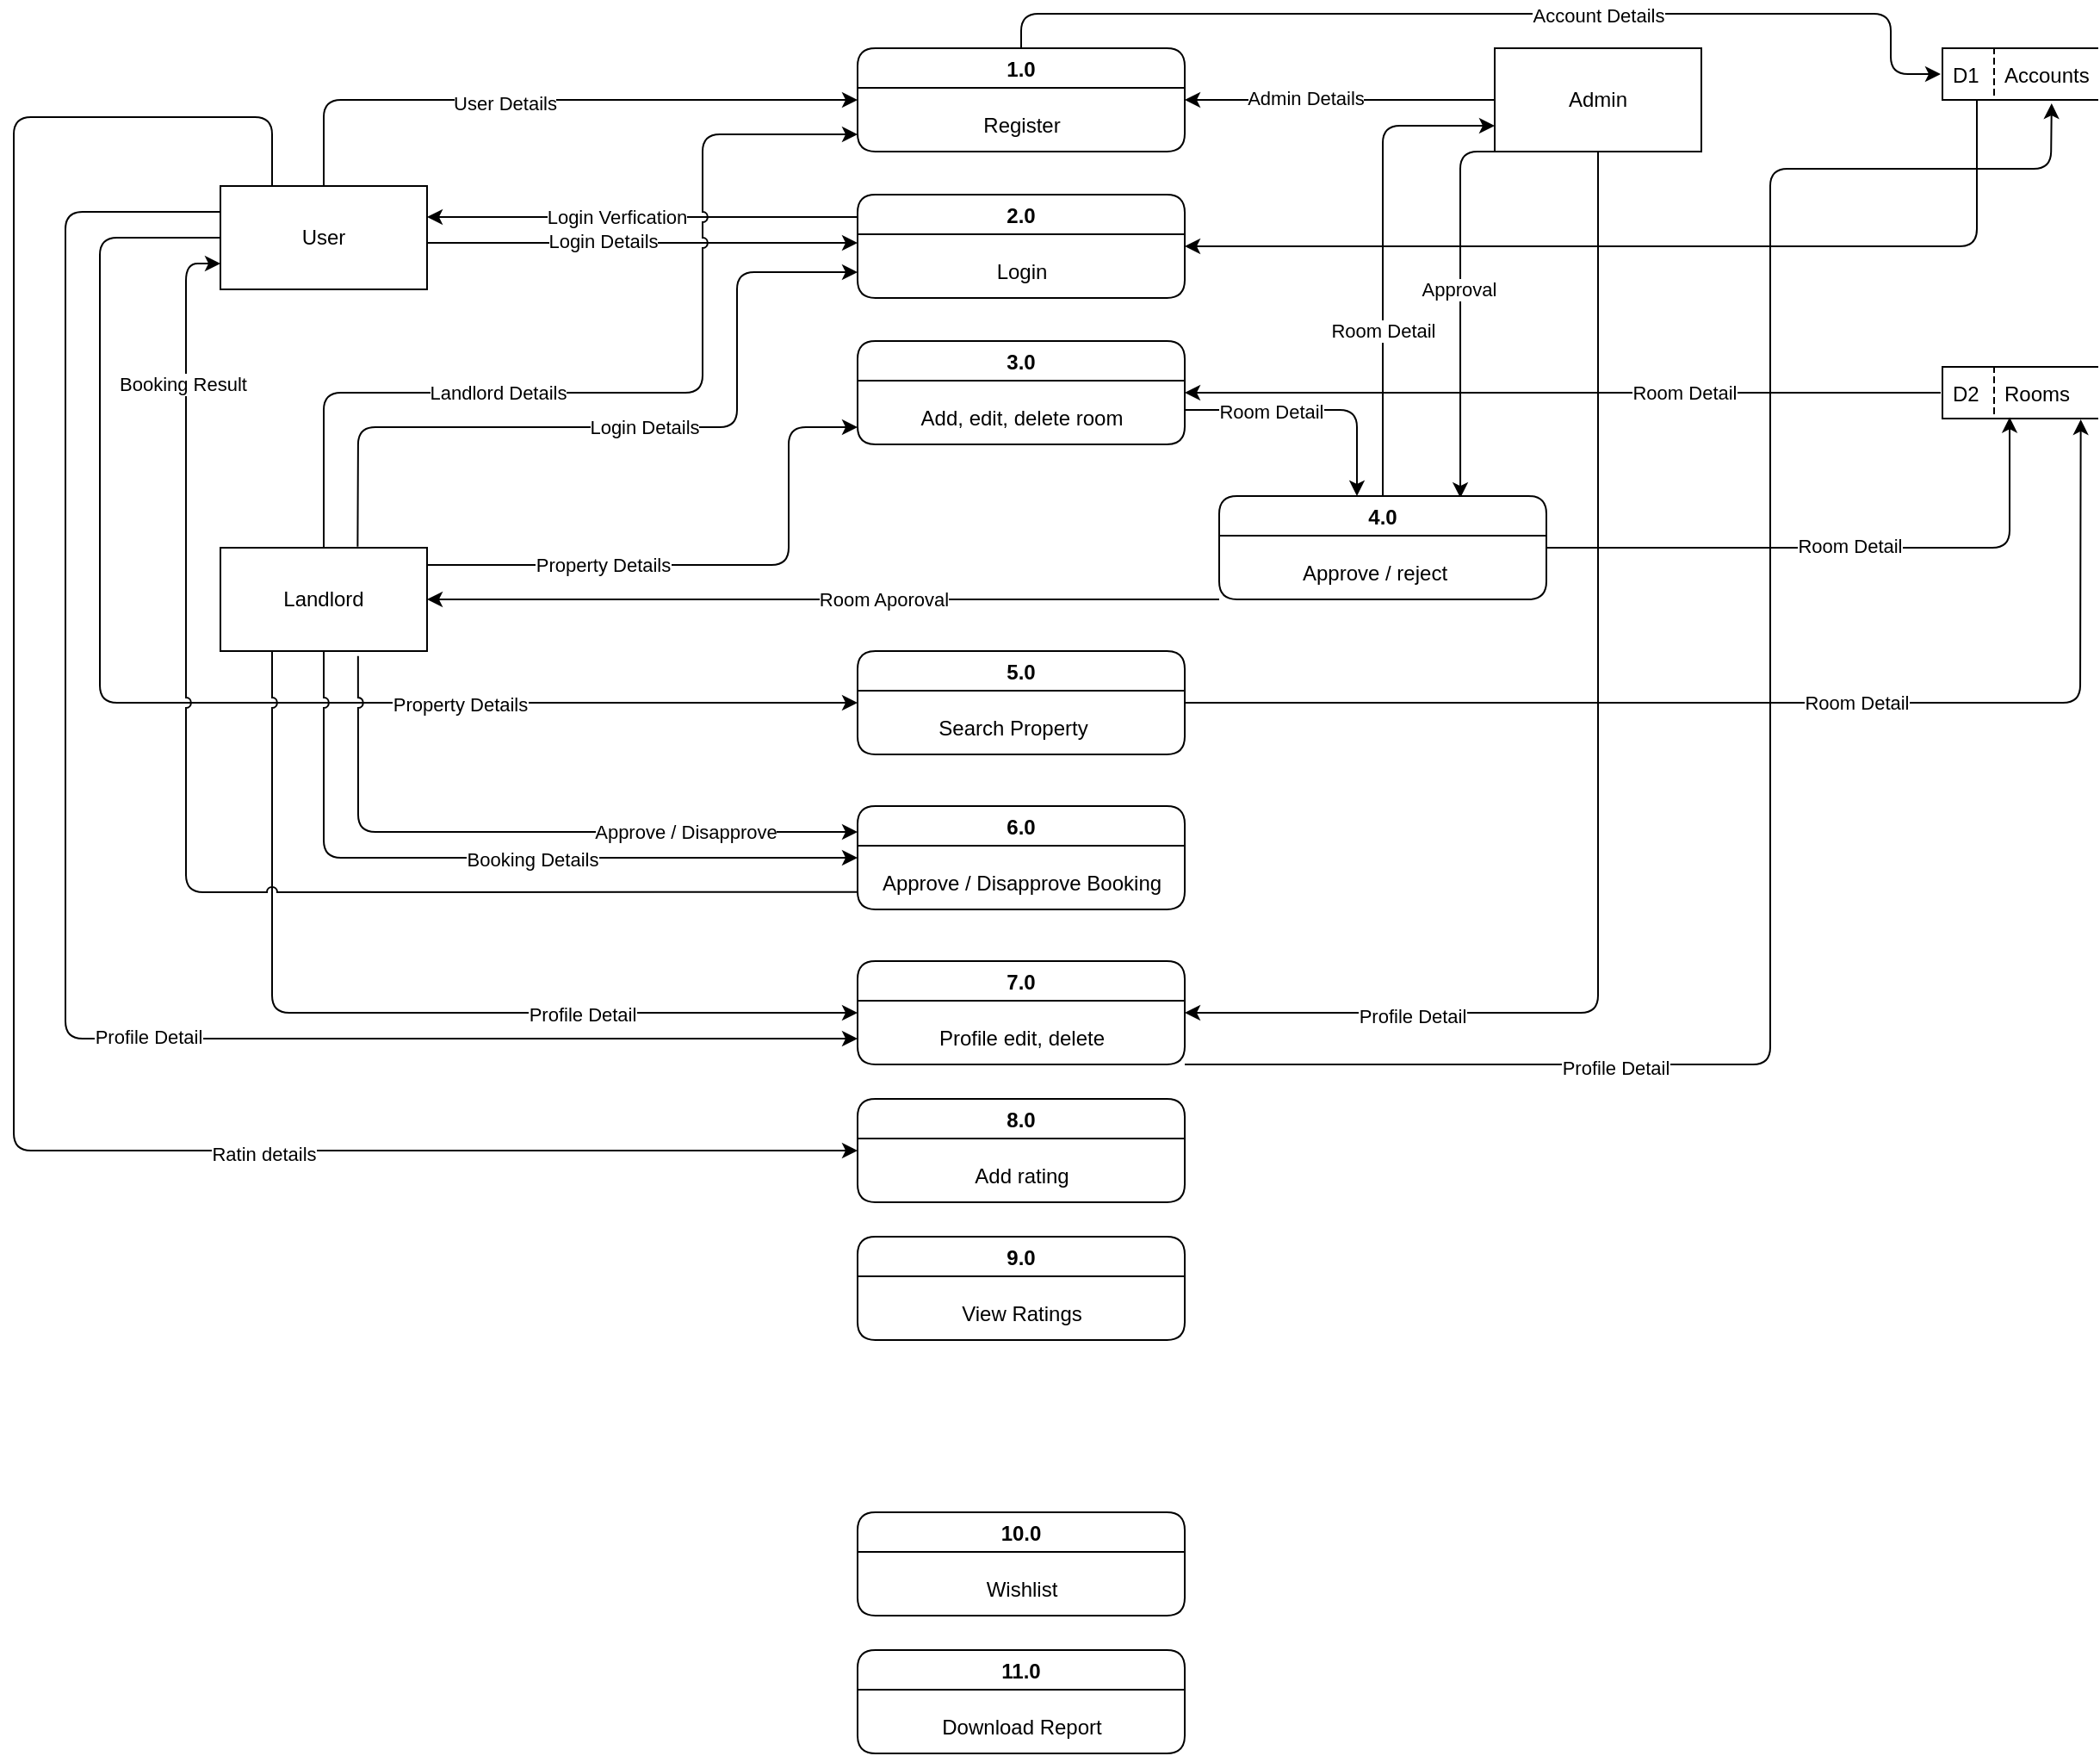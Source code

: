 <mxfile>
    <diagram id="R2lEEEUBdFMjLlhIrx00" name="Page-1">
        <mxGraphModel dx="1305" dy="356" grid="1" gridSize="10" guides="1" tooltips="1" connect="1" arrows="1" fold="1" page="1" pageScale="1" pageWidth="850" pageHeight="1100" math="0" shadow="0" extFonts="Permanent Marker^https://fonts.googleapis.com/css?family=Permanent+Marker">
            <root>
                <mxCell id="0"/>
                <mxCell id="1" parent="0"/>
                <mxCell id="235" style="edgeStyle=none;html=1;entryX=1;entryY=0.5;entryDx=0;entryDy=0;" parent="1" source="Ci3cu0jDoSGofdBfNgbZ-3" target="Ci3cu0jDoSGofdBfNgbZ-5" edge="1">
                    <mxGeometry relative="1" as="geometry"/>
                </mxCell>
                <mxCell id="243" value="Admin Details" style="edgeLabel;html=1;align=center;verticalAlign=middle;resizable=0;points=[];" parent="235" vertex="1" connectable="0">
                    <mxGeometry x="0.222" y="-1" relative="1" as="geometry">
                        <mxPoint as="offset"/>
                    </mxGeometry>
                </mxCell>
                <mxCell id="252" style="edgeStyle=none;jumpStyle=arc;html=1;entryX=1;entryY=0.5;entryDx=0;entryDy=0;" parent="1" source="Ci3cu0jDoSGofdBfNgbZ-3" target="200" edge="1">
                    <mxGeometry relative="1" as="geometry">
                        <Array as="points">
                            <mxPoint x="680" y="600"/>
                        </Array>
                    </mxGeometry>
                </mxCell>
                <mxCell id="282" value="Profile Detail" style="edgeLabel;html=1;align=center;verticalAlign=middle;resizable=0;points=[];" vertex="1" connectable="0" parent="252">
                    <mxGeometry x="0.645" y="2" relative="1" as="geometry">
                        <mxPoint as="offset"/>
                    </mxGeometry>
                </mxCell>
                <mxCell id="269" style="edgeStyle=none;html=1;exitX=0;exitY=1;exitDx=0;exitDy=0;entryX=0.737;entryY=0.018;entryDx=0;entryDy=0;startArrow=none;startFill=0;endArrow=classic;endFill=1;entryPerimeter=0;" edge="1" parent="1" source="Ci3cu0jDoSGofdBfNgbZ-3" target="173">
                    <mxGeometry relative="1" as="geometry">
                        <Array as="points">
                            <mxPoint x="600" y="100"/>
                        </Array>
                    </mxGeometry>
                </mxCell>
                <mxCell id="272" value="Approval" style="edgeLabel;html=1;align=center;verticalAlign=middle;resizable=0;points=[];" vertex="1" connectable="0" parent="269">
                    <mxGeometry x="0.001" y="-1" relative="1" as="geometry">
                        <mxPoint y="-11" as="offset"/>
                    </mxGeometry>
                </mxCell>
                <mxCell id="Ci3cu0jDoSGofdBfNgbZ-3" value="Admin" style="rounded=0;whiteSpace=wrap;html=1;" parent="1" vertex="1">
                    <mxGeometry x="620" y="40" width="120" height="60" as="geometry"/>
                </mxCell>
                <mxCell id="260" style="edgeStyle=none;html=1;exitX=0.5;exitY=0;exitDx=0;exitDy=0;entryX=0;entryY=0.5;entryDx=0;entryDy=0;" edge="1" parent="1" source="Ci3cu0jDoSGofdBfNgbZ-5" target="Ci3cu0jDoSGofdBfNgbZ-19">
                    <mxGeometry relative="1" as="geometry">
                        <Array as="points">
                            <mxPoint x="345" y="20"/>
                            <mxPoint x="850" y="20"/>
                            <mxPoint x="850" y="55"/>
                        </Array>
                    </mxGeometry>
                </mxCell>
                <mxCell id="262" value="Account Details" style="edgeLabel;html=1;align=center;verticalAlign=middle;resizable=0;points=[];" vertex="1" connectable="0" parent="260">
                    <mxGeometry x="0.204" y="-1" relative="1" as="geometry">
                        <mxPoint as="offset"/>
                    </mxGeometry>
                </mxCell>
                <mxCell id="Ci3cu0jDoSGofdBfNgbZ-5" value="1.0" style="swimlane;startSize=23;rounded=1;" parent="1" vertex="1">
                    <mxGeometry x="250" y="40" width="190" height="60" as="geometry"/>
                </mxCell>
                <mxCell id="Ci3cu0jDoSGofdBfNgbZ-6" value="Register" style="text;html=1;align=center;verticalAlign=middle;resizable=0;points=[];autosize=1;strokeColor=none;fillColor=none;rotation=0;" parent="Ci3cu0jDoSGofdBfNgbZ-5" vertex="1">
                    <mxGeometry x="60" y="30" width="70" height="30" as="geometry"/>
                </mxCell>
                <mxCell id="Ci3cu0jDoSGofdBfNgbZ-19" value="Accounts" style="shape=partialRectangle;fillColor=none;align=left;verticalAlign=middle;strokeColor=default;spacingLeft=34;rotatable=0;points=[[0,0.5],[1,0.5]];portConstraint=eastwest;dropTarget=0;strokeWidth=1;perimeterSpacing=1;right=0;" parent="1" vertex="1">
                    <mxGeometry x="880" y="40" width="90" height="30" as="geometry"/>
                </mxCell>
                <mxCell id="Ci3cu0jDoSGofdBfNgbZ-20" value="D1" style="shape=partialRectangle;top=0;left=0;bottom=0;fillColor=none;stokeWidth=1;dashed=1;align=left;verticalAlign=middle;spacingLeft=4;spacingRight=4;overflow=hidden;rotatable=0;points=[];portConstraint=eastwest;part=1;strokeColor=default;" parent="Ci3cu0jDoSGofdBfNgbZ-19" vertex="1" connectable="0">
                    <mxGeometry width="30" height="30" as="geometry"/>
                </mxCell>
                <mxCell id="57" value="Rooms" style="shape=partialRectangle;fillColor=none;align=left;verticalAlign=middle;strokeColor=default;spacingLeft=34;rotatable=0;points=[[0,0.5],[1,0.5]];portConstraint=eastwest;dropTarget=0;strokeWidth=1;perimeterSpacing=1;right=0;" parent="1" vertex="1">
                    <mxGeometry x="880" y="225" width="90" height="30" as="geometry"/>
                </mxCell>
                <mxCell id="58" value="D2" style="shape=partialRectangle;top=0;left=0;bottom=0;fillColor=none;stokeWidth=1;dashed=1;align=left;verticalAlign=middle;spacingLeft=4;spacingRight=4;overflow=hidden;rotatable=0;points=[];portConstraint=eastwest;part=1;strokeColor=default;" parent="57" connectable="0" vertex="1">
                    <mxGeometry width="30" height="30" as="geometry"/>
                </mxCell>
                <mxCell id="216" style="edgeStyle=none;html=1;entryX=0;entryY=0.5;entryDx=0;entryDy=0;" parent="1" source="139" target="Ci3cu0jDoSGofdBfNgbZ-5" edge="1">
                    <mxGeometry relative="1" as="geometry">
                        <Array as="points">
                            <mxPoint x="-60" y="70"/>
                            <mxPoint x="110" y="70"/>
                        </Array>
                    </mxGeometry>
                </mxCell>
                <mxCell id="223" value="User Details" style="edgeLabel;html=1;align=center;verticalAlign=middle;resizable=0;points=[];" parent="216" vertex="1" connectable="0">
                    <mxGeometry x="-0.139" y="-2" relative="1" as="geometry">
                        <mxPoint as="offset"/>
                    </mxGeometry>
                </mxCell>
                <mxCell id="219" style="edgeStyle=none;html=1;exitX=1;exitY=0.667;exitDx=0;exitDy=0;exitPerimeter=0;jumpStyle=arc;" parent="1" edge="1">
                    <mxGeometry relative="1" as="geometry">
                        <mxPoint y="153.02" as="sourcePoint"/>
                        <mxPoint x="250" y="153" as="targetPoint"/>
                        <Array as="points">
                            <mxPoint x="40" y="153"/>
                            <mxPoint x="100" y="153"/>
                        </Array>
                    </mxGeometry>
                </mxCell>
                <mxCell id="224" value="Login Details" style="edgeLabel;html=1;align=center;verticalAlign=middle;resizable=0;points=[];" parent="219" vertex="1" connectable="0">
                    <mxGeometry x="-0.187" y="1" relative="1" as="geometry">
                        <mxPoint as="offset"/>
                    </mxGeometry>
                </mxCell>
                <mxCell id="244" style="edgeStyle=none;html=1;entryX=0;entryY=0.5;entryDx=0;entryDy=0;exitX=0;exitY=0.5;exitDx=0;exitDy=0;jumpStyle=arc;" parent="1" source="139" target="196" edge="1">
                    <mxGeometry relative="1" as="geometry">
                        <Array as="points">
                            <mxPoint x="-190" y="150"/>
                            <mxPoint x="-190" y="420"/>
                            <mxPoint x="-90" y="420"/>
                            <mxPoint x="80" y="420"/>
                        </Array>
                    </mxGeometry>
                </mxCell>
                <mxCell id="245" value="Property Details" style="edgeLabel;html=1;align=center;verticalAlign=middle;resizable=0;points=[];" parent="244" vertex="1" connectable="0">
                    <mxGeometry x="0.407" y="-1" relative="1" as="geometry">
                        <mxPoint as="offset"/>
                    </mxGeometry>
                </mxCell>
                <mxCell id="258" style="edgeStyle=none;jumpStyle=arc;html=1;entryX=0;entryY=0.5;entryDx=0;entryDy=0;exitX=0.25;exitY=0;exitDx=0;exitDy=0;" parent="1" source="139" target="202" edge="1">
                    <mxGeometry relative="1" as="geometry">
                        <Array as="points">
                            <mxPoint x="-90" y="80"/>
                            <mxPoint x="-240" y="80"/>
                            <mxPoint x="-240" y="680"/>
                        </Array>
                    </mxGeometry>
                </mxCell>
                <mxCell id="259" value="Ratin details" style="edgeLabel;html=1;align=center;verticalAlign=middle;resizable=0;points=[];" parent="258" vertex="1" connectable="0">
                    <mxGeometry x="0.46" y="-2" relative="1" as="geometry">
                        <mxPoint as="offset"/>
                    </mxGeometry>
                </mxCell>
                <mxCell id="279" style="edgeStyle=none;html=1;exitX=0;exitY=0.25;exitDx=0;exitDy=0;entryX=0;entryY=0.75;entryDx=0;entryDy=0;startArrow=none;startFill=0;endArrow=classic;endFill=1;" edge="1" parent="1" source="139" target="200">
                    <mxGeometry relative="1" as="geometry">
                        <Array as="points">
                            <mxPoint x="-210" y="135"/>
                            <mxPoint x="-210" y="615"/>
                        </Array>
                    </mxGeometry>
                </mxCell>
                <mxCell id="280" value="Profile Detail" style="edgeLabel;html=1;align=center;verticalAlign=middle;resizable=0;points=[];" vertex="1" connectable="0" parent="279">
                    <mxGeometry x="0.2" y="1" relative="1" as="geometry">
                        <mxPoint as="offset"/>
                    </mxGeometry>
                </mxCell>
                <mxCell id="139" value="User" style="rounded=0;whiteSpace=wrap;html=1;" parent="1" vertex="1">
                    <mxGeometry x="-120" y="120" width="120" height="60" as="geometry"/>
                </mxCell>
                <mxCell id="229" style="edgeStyle=none;html=1;entryX=0.997;entryY=0.583;entryDx=0;entryDy=0;entryPerimeter=0;exitX=0;exitY=0.216;exitDx=0;exitDy=0;exitPerimeter=0;" parent="1" source="169" edge="1">
                    <mxGeometry relative="1" as="geometry">
                        <mxPoint x="247.91" y="137.98" as="sourcePoint"/>
                        <mxPoint x="-1.273e-13" y="137.98" as="targetPoint"/>
                        <Array as="points">
                            <mxPoint x="190" y="138"/>
                            <mxPoint x="130" y="138"/>
                        </Array>
                    </mxGeometry>
                </mxCell>
                <mxCell id="231" value="Login Verfication" style="edgeLabel;html=1;align=center;verticalAlign=middle;resizable=0;points=[];" parent="229" vertex="1" connectable="0">
                    <mxGeometry x="0.618" y="-1" relative="1" as="geometry">
                        <mxPoint x="62" y="1" as="offset"/>
                    </mxGeometry>
                </mxCell>
                <mxCell id="263" style="edgeStyle=none;html=1;exitX=1;exitY=0.5;exitDx=0;exitDy=0;startArrow=classic;startFill=1;endArrow=none;endFill=0;" edge="1" parent="1" source="169">
                    <mxGeometry relative="1" as="geometry">
                        <mxPoint x="900" y="70" as="targetPoint"/>
                        <Array as="points">
                            <mxPoint x="900" y="155"/>
                        </Array>
                    </mxGeometry>
                </mxCell>
                <mxCell id="169" value="2.0" style="swimlane;startSize=23;rounded=1;" parent="1" vertex="1">
                    <mxGeometry x="250" y="125" width="190" height="60" as="geometry"/>
                </mxCell>
                <mxCell id="170" value="Login" style="text;html=1;align=center;verticalAlign=middle;resizable=0;points=[];autosize=1;strokeColor=none;fillColor=none;rotation=0;" parent="169" vertex="1">
                    <mxGeometry x="70" y="30" width="50" height="30" as="geometry"/>
                </mxCell>
                <mxCell id="264" style="edgeStyle=none;html=1;exitX=1;exitY=0.5;exitDx=0;exitDy=0;entryX=0;entryY=0.5;entryDx=0;entryDy=0;startArrow=classic;startFill=1;endArrow=none;endFill=0;" edge="1" parent="1" source="171" target="57">
                    <mxGeometry relative="1" as="geometry">
                        <Array as="points">
                            <mxPoint x="860" y="240"/>
                        </Array>
                    </mxGeometry>
                </mxCell>
                <mxCell id="273" value="Room Detail" style="edgeLabel;html=1;align=center;verticalAlign=middle;resizable=0;points=[];" vertex="1" connectable="0" parent="264">
                    <mxGeometry x="0.221" y="-1" relative="1" as="geometry">
                        <mxPoint x="22" y="-1" as="offset"/>
                    </mxGeometry>
                </mxCell>
                <mxCell id="171" value="3.0" style="swimlane;startSize=23;rounded=1;" parent="1" vertex="1">
                    <mxGeometry x="250" y="210" width="190" height="60" as="geometry"/>
                </mxCell>
                <mxCell id="172" value="Add, edit, delete room" style="text;html=1;align=center;verticalAlign=middle;resizable=0;points=[];autosize=1;strokeColor=none;fillColor=none;rotation=0;" parent="171" vertex="1">
                    <mxGeometry x="25" y="30" width="140" height="30" as="geometry"/>
                </mxCell>
                <mxCell id="266" style="edgeStyle=none;html=1;startArrow=classic;startFill=1;endArrow=none;endFill=0;" edge="1" parent="1">
                    <mxGeometry relative="1" as="geometry">
                        <mxPoint x="440" y="250" as="targetPoint"/>
                        <mxPoint x="540" y="300" as="sourcePoint"/>
                        <Array as="points">
                            <mxPoint x="540" y="250"/>
                        </Array>
                    </mxGeometry>
                </mxCell>
                <mxCell id="275" value="Room Detail" style="edgeLabel;html=1;align=center;verticalAlign=middle;resizable=0;points=[];" vertex="1" connectable="0" parent="266">
                    <mxGeometry x="0.637" y="1" relative="1" as="geometry">
                        <mxPoint x="23" as="offset"/>
                    </mxGeometry>
                </mxCell>
                <mxCell id="267" style="edgeStyle=none;html=1;exitX=0.5;exitY=0;exitDx=0;exitDy=0;entryX=0;entryY=0.75;entryDx=0;entryDy=0;startArrow=none;startFill=0;endArrow=classic;endFill=1;" edge="1" parent="1" source="173" target="Ci3cu0jDoSGofdBfNgbZ-3">
                    <mxGeometry relative="1" as="geometry">
                        <Array as="points">
                            <mxPoint x="555" y="85"/>
                        </Array>
                    </mxGeometry>
                </mxCell>
                <mxCell id="271" value="Room Detail" style="edgeLabel;html=1;align=center;verticalAlign=middle;resizable=0;points=[];" vertex="1" connectable="0" parent="267">
                    <mxGeometry x="-0.313" relative="1" as="geometry">
                        <mxPoint as="offset"/>
                    </mxGeometry>
                </mxCell>
                <mxCell id="268" style="edgeStyle=none;html=1;exitX=1;exitY=0.5;exitDx=0;exitDy=0;entryX=0.435;entryY=0.945;entryDx=0;entryDy=0;entryPerimeter=0;startArrow=none;startFill=0;endArrow=classic;endFill=1;" edge="1" parent="1" source="173" target="57">
                    <mxGeometry relative="1" as="geometry">
                        <Array as="points">
                            <mxPoint x="919" y="330"/>
                        </Array>
                    </mxGeometry>
                </mxCell>
                <mxCell id="274" value="Room Detail" style="edgeLabel;html=1;align=center;verticalAlign=middle;resizable=0;points=[];" vertex="1" connectable="0" parent="268">
                    <mxGeometry x="0.021" y="1" relative="1" as="geometry">
                        <mxPoint as="offset"/>
                    </mxGeometry>
                </mxCell>
                <mxCell id="270" style="edgeStyle=none;html=1;exitX=0;exitY=1;exitDx=0;exitDy=0;entryX=1;entryY=0.5;entryDx=0;entryDy=0;startArrow=none;startFill=0;endArrow=classic;endFill=1;" edge="1" parent="1" source="173" target="215">
                    <mxGeometry relative="1" as="geometry"/>
                </mxCell>
                <mxCell id="276" value="Room Aporoval" style="edgeLabel;html=1;align=center;verticalAlign=middle;resizable=0;points=[];" vertex="1" connectable="0" parent="270">
                    <mxGeometry x="-0.15" relative="1" as="geometry">
                        <mxPoint as="offset"/>
                    </mxGeometry>
                </mxCell>
                <mxCell id="173" value="4.0" style="swimlane;startSize=23;rounded=1;" parent="1" vertex="1">
                    <mxGeometry x="460" y="300" width="190" height="60" as="geometry"/>
                </mxCell>
                <mxCell id="174" value="Approve / reject" style="text;html=1;align=center;verticalAlign=middle;resizable=0;points=[];autosize=1;strokeColor=none;fillColor=none;rotation=0;" parent="173" vertex="1">
                    <mxGeometry x="35" y="30" width="110" height="30" as="geometry"/>
                </mxCell>
                <mxCell id="277" style="edgeStyle=none;html=1;exitX=1;exitY=0.5;exitDx=0;exitDy=0;entryX=0.884;entryY=0.984;entryDx=0;entryDy=0;entryPerimeter=0;startArrow=none;startFill=0;endArrow=classic;endFill=1;" edge="1" parent="1" source="196" target="57">
                    <mxGeometry relative="1" as="geometry">
                        <Array as="points">
                            <mxPoint x="960" y="420"/>
                        </Array>
                    </mxGeometry>
                </mxCell>
                <mxCell id="278" value="Room Detail" style="edgeLabel;html=1;align=center;verticalAlign=middle;resizable=0;points=[];" vertex="1" connectable="0" parent="277">
                    <mxGeometry x="0.053" y="3" relative="1" as="geometry">
                        <mxPoint x="29" y="3" as="offset"/>
                    </mxGeometry>
                </mxCell>
                <mxCell id="196" value="5.0" style="swimlane;startSize=23;rounded=1;" parent="1" vertex="1">
                    <mxGeometry x="250" y="390" width="190" height="60" as="geometry"/>
                </mxCell>
                <mxCell id="197" value="Search Property" style="text;html=1;align=center;verticalAlign=middle;resizable=0;points=[];autosize=1;strokeColor=none;fillColor=none;rotation=0;" parent="196" vertex="1">
                    <mxGeometry x="35" y="30" width="110" height="30" as="geometry"/>
                </mxCell>
                <mxCell id="198" value="6.0" style="swimlane;startSize=23;rounded=1;" parent="1" vertex="1">
                    <mxGeometry x="250" y="480" width="190" height="60" as="geometry"/>
                </mxCell>
                <mxCell id="199" value="Approve / Disapprove Booking" style="text;html=1;align=center;verticalAlign=middle;resizable=0;points=[];autosize=1;strokeColor=none;fillColor=none;rotation=0;" parent="198" vertex="1">
                    <mxGeometry y="30" width="190" height="30" as="geometry"/>
                </mxCell>
                <mxCell id="283" style="edgeStyle=none;html=1;exitX=1;exitY=1;exitDx=0;exitDy=0;entryX=0.7;entryY=1.032;entryDx=0;entryDy=0;entryPerimeter=0;startArrow=none;startFill=0;endArrow=classic;endFill=1;" edge="1" parent="1" source="200" target="Ci3cu0jDoSGofdBfNgbZ-19">
                    <mxGeometry relative="1" as="geometry">
                        <Array as="points">
                            <mxPoint x="780" y="630"/>
                            <mxPoint x="780" y="110"/>
                            <mxPoint x="943" y="110"/>
                        </Array>
                    </mxGeometry>
                </mxCell>
                <mxCell id="284" value="Profile Detail" style="edgeLabel;html=1;align=center;verticalAlign=middle;resizable=0;points=[];" vertex="1" connectable="0" parent="283">
                    <mxGeometry x="-0.53" y="-2" relative="1" as="geometry">
                        <mxPoint as="offset"/>
                    </mxGeometry>
                </mxCell>
                <mxCell id="200" value="7.0" style="swimlane;startSize=23;rounded=1;" parent="1" vertex="1">
                    <mxGeometry x="250" y="570" width="190" height="60" as="geometry"/>
                </mxCell>
                <mxCell id="201" value="Profile edit, delete" style="text;html=1;align=center;verticalAlign=middle;resizable=0;points=[];autosize=1;strokeColor=none;fillColor=none;rotation=0;" parent="200" vertex="1">
                    <mxGeometry x="35" y="30" width="120" height="30" as="geometry"/>
                </mxCell>
                <mxCell id="202" value="8.0" style="swimlane;startSize=23;rounded=1;" parent="1" vertex="1">
                    <mxGeometry x="250" y="650" width="190" height="60" as="geometry"/>
                </mxCell>
                <mxCell id="203" value="Add rating" style="text;html=1;align=center;verticalAlign=middle;resizable=0;points=[];autosize=1;strokeColor=none;fillColor=none;rotation=0;" parent="202" vertex="1">
                    <mxGeometry x="55" y="30" width="80" height="30" as="geometry"/>
                </mxCell>
                <mxCell id="204" value="9.0" style="swimlane;startSize=23;rounded=1;" parent="1" vertex="1">
                    <mxGeometry x="250" y="730" width="190" height="60" as="geometry"/>
                </mxCell>
                <mxCell id="205" value="View Ratings" style="text;html=1;align=center;verticalAlign=middle;resizable=0;points=[];autosize=1;strokeColor=none;fillColor=none;rotation=0;" parent="204" vertex="1">
                    <mxGeometry x="50" y="30" width="90" height="30" as="geometry"/>
                </mxCell>
                <mxCell id="208" value="10.0" style="swimlane;startSize=23;rounded=1;" parent="1" vertex="1">
                    <mxGeometry x="250" y="890" width="190" height="60" as="geometry"/>
                </mxCell>
                <mxCell id="209" value="Wishlist" style="text;html=1;align=center;verticalAlign=middle;resizable=0;points=[];autosize=1;strokeColor=none;fillColor=none;rotation=0;" parent="208" vertex="1">
                    <mxGeometry x="65" y="30" width="60" height="30" as="geometry"/>
                </mxCell>
                <mxCell id="210" value="11.0" style="swimlane;startSize=23;rounded=1;" parent="1" vertex="1">
                    <mxGeometry x="250" y="970" width="190" height="60" as="geometry"/>
                </mxCell>
                <mxCell id="211" value="Download Report" style="text;html=1;align=center;verticalAlign=middle;resizable=0;points=[];autosize=1;strokeColor=none;fillColor=none;rotation=0;" parent="210" vertex="1">
                    <mxGeometry x="35" y="30" width="120" height="30" as="geometry"/>
                </mxCell>
                <mxCell id="217" style="edgeStyle=none;html=1;jumpStyle=arc;" parent="1" source="215" edge="1">
                    <mxGeometry relative="1" as="geometry">
                        <mxPoint x="250" y="90" as="targetPoint"/>
                        <Array as="points">
                            <mxPoint x="-60" y="240"/>
                            <mxPoint x="160" y="240"/>
                            <mxPoint x="160" y="90"/>
                        </Array>
                    </mxGeometry>
                </mxCell>
                <mxCell id="222" value="Landlord Details" style="edgeLabel;html=1;align=center;verticalAlign=middle;resizable=0;points=[];" parent="217" vertex="1" connectable="0">
                    <mxGeometry x="0.093" y="1" relative="1" as="geometry">
                        <mxPoint x="-110" y="1" as="offset"/>
                    </mxGeometry>
                </mxCell>
                <mxCell id="220" style="edgeStyle=none;html=1;entryX=0;entryY=0.75;entryDx=0;entryDy=0;exitX=0.664;exitY=-0.011;exitDx=0;exitDy=0;exitPerimeter=0;" parent="1" source="215" target="169" edge="1">
                    <mxGeometry relative="1" as="geometry">
                        <Array as="points">
                            <mxPoint x="-40" y="260"/>
                            <mxPoint x="180" y="260"/>
                            <mxPoint x="180" y="170"/>
                        </Array>
                    </mxGeometry>
                </mxCell>
                <mxCell id="221" value="Login Details" style="edgeLabel;html=1;align=center;verticalAlign=middle;resizable=0;points=[];" parent="220" vertex="1" connectable="0">
                    <mxGeometry x="0.094" y="-4" relative="1" as="geometry">
                        <mxPoint x="-11" y="-4" as="offset"/>
                    </mxGeometry>
                </mxCell>
                <mxCell id="225" style="edgeStyle=none;html=1;exitX=1;exitY=0.167;exitDx=0;exitDy=0;exitPerimeter=0;" parent="1" source="215" edge="1">
                    <mxGeometry relative="1" as="geometry">
                        <mxPoint x="250" y="260" as="targetPoint"/>
                        <Array as="points">
                            <mxPoint x="210" y="340"/>
                            <mxPoint x="210" y="260"/>
                        </Array>
                    </mxGeometry>
                </mxCell>
                <mxCell id="226" value="Property Details" style="edgeLabel;html=1;align=center;verticalAlign=middle;resizable=0;points=[];" parent="225" vertex="1" connectable="0">
                    <mxGeometry x="-0.089" y="-1" relative="1" as="geometry">
                        <mxPoint x="-49" y="-1" as="offset"/>
                    </mxGeometry>
                </mxCell>
                <mxCell id="246" style="edgeStyle=none;html=1;entryX=0;entryY=0.5;entryDx=0;entryDy=0;jumpStyle=arc;" parent="1" source="215" target="198" edge="1">
                    <mxGeometry relative="1" as="geometry">
                        <Array as="points">
                            <mxPoint x="-60" y="510"/>
                        </Array>
                    </mxGeometry>
                </mxCell>
                <mxCell id="247" value="Booking Details" style="edgeLabel;html=1;align=center;verticalAlign=middle;resizable=0;points=[];" parent="246" vertex="1" connectable="0">
                    <mxGeometry x="0.118" y="-1" relative="1" as="geometry">
                        <mxPoint as="offset"/>
                    </mxGeometry>
                </mxCell>
                <mxCell id="248" style="edgeStyle=none;jumpStyle=arc;html=1;entryX=0;entryY=0.25;entryDx=0;entryDy=0;exitX=0.666;exitY=1.048;exitDx=0;exitDy=0;exitPerimeter=0;" parent="1" source="215" target="198" edge="1">
                    <mxGeometry relative="1" as="geometry">
                        <Array as="points">
                            <mxPoint x="-40" y="495"/>
                        </Array>
                    </mxGeometry>
                </mxCell>
                <mxCell id="249" value="Approve / Disapprove" style="edgeLabel;html=1;align=center;verticalAlign=middle;resizable=0;points=[];" parent="248" vertex="1" connectable="0">
                    <mxGeometry x="0.227" relative="1" as="geometry">
                        <mxPoint x="51" as="offset"/>
                    </mxGeometry>
                </mxCell>
                <mxCell id="250" style="edgeStyle=none;jumpStyle=arc;html=1;entryX=0;entryY=0.5;entryDx=0;entryDy=0;exitX=0.25;exitY=1;exitDx=0;exitDy=0;" parent="1" source="215" target="200" edge="1">
                    <mxGeometry relative="1" as="geometry">
                        <Array as="points">
                            <mxPoint x="-90" y="600"/>
                        </Array>
                    </mxGeometry>
                </mxCell>
                <mxCell id="281" value="Profile Detail" style="edgeLabel;html=1;align=center;verticalAlign=middle;resizable=0;points=[];" vertex="1" connectable="0" parent="250">
                    <mxGeometry x="0.417" y="-1" relative="1" as="geometry">
                        <mxPoint as="offset"/>
                    </mxGeometry>
                </mxCell>
                <mxCell id="215" value="Landlord" style="rounded=0;whiteSpace=wrap;html=1;" parent="1" vertex="1">
                    <mxGeometry x="-120" y="330" width="120" height="60" as="geometry"/>
                </mxCell>
                <mxCell id="254" style="edgeStyle=none;jumpStyle=arc;html=1;entryX=0;entryY=0.75;entryDx=0;entryDy=0;exitX=-0.001;exitY=0.663;exitDx=0;exitDy=0;exitPerimeter=0;" parent="1" source="199" target="139" edge="1">
                    <mxGeometry relative="1" as="geometry">
                        <mxPoint x="250" y="527" as="sourcePoint"/>
                        <Array as="points">
                            <mxPoint x="-140" y="530"/>
                            <mxPoint x="-140" y="350"/>
                            <mxPoint x="-140" y="220"/>
                            <mxPoint x="-140" y="165"/>
                        </Array>
                    </mxGeometry>
                </mxCell>
                <mxCell id="256" value="Booking Result" style="edgeLabel;html=1;align=center;verticalAlign=middle;resizable=0;points=[];" parent="254" vertex="1" connectable="0">
                    <mxGeometry x="0.768" y="2" relative="1" as="geometry">
                        <mxPoint as="offset"/>
                    </mxGeometry>
                </mxCell>
            </root>
        </mxGraphModel>
    </diagram>
</mxfile>